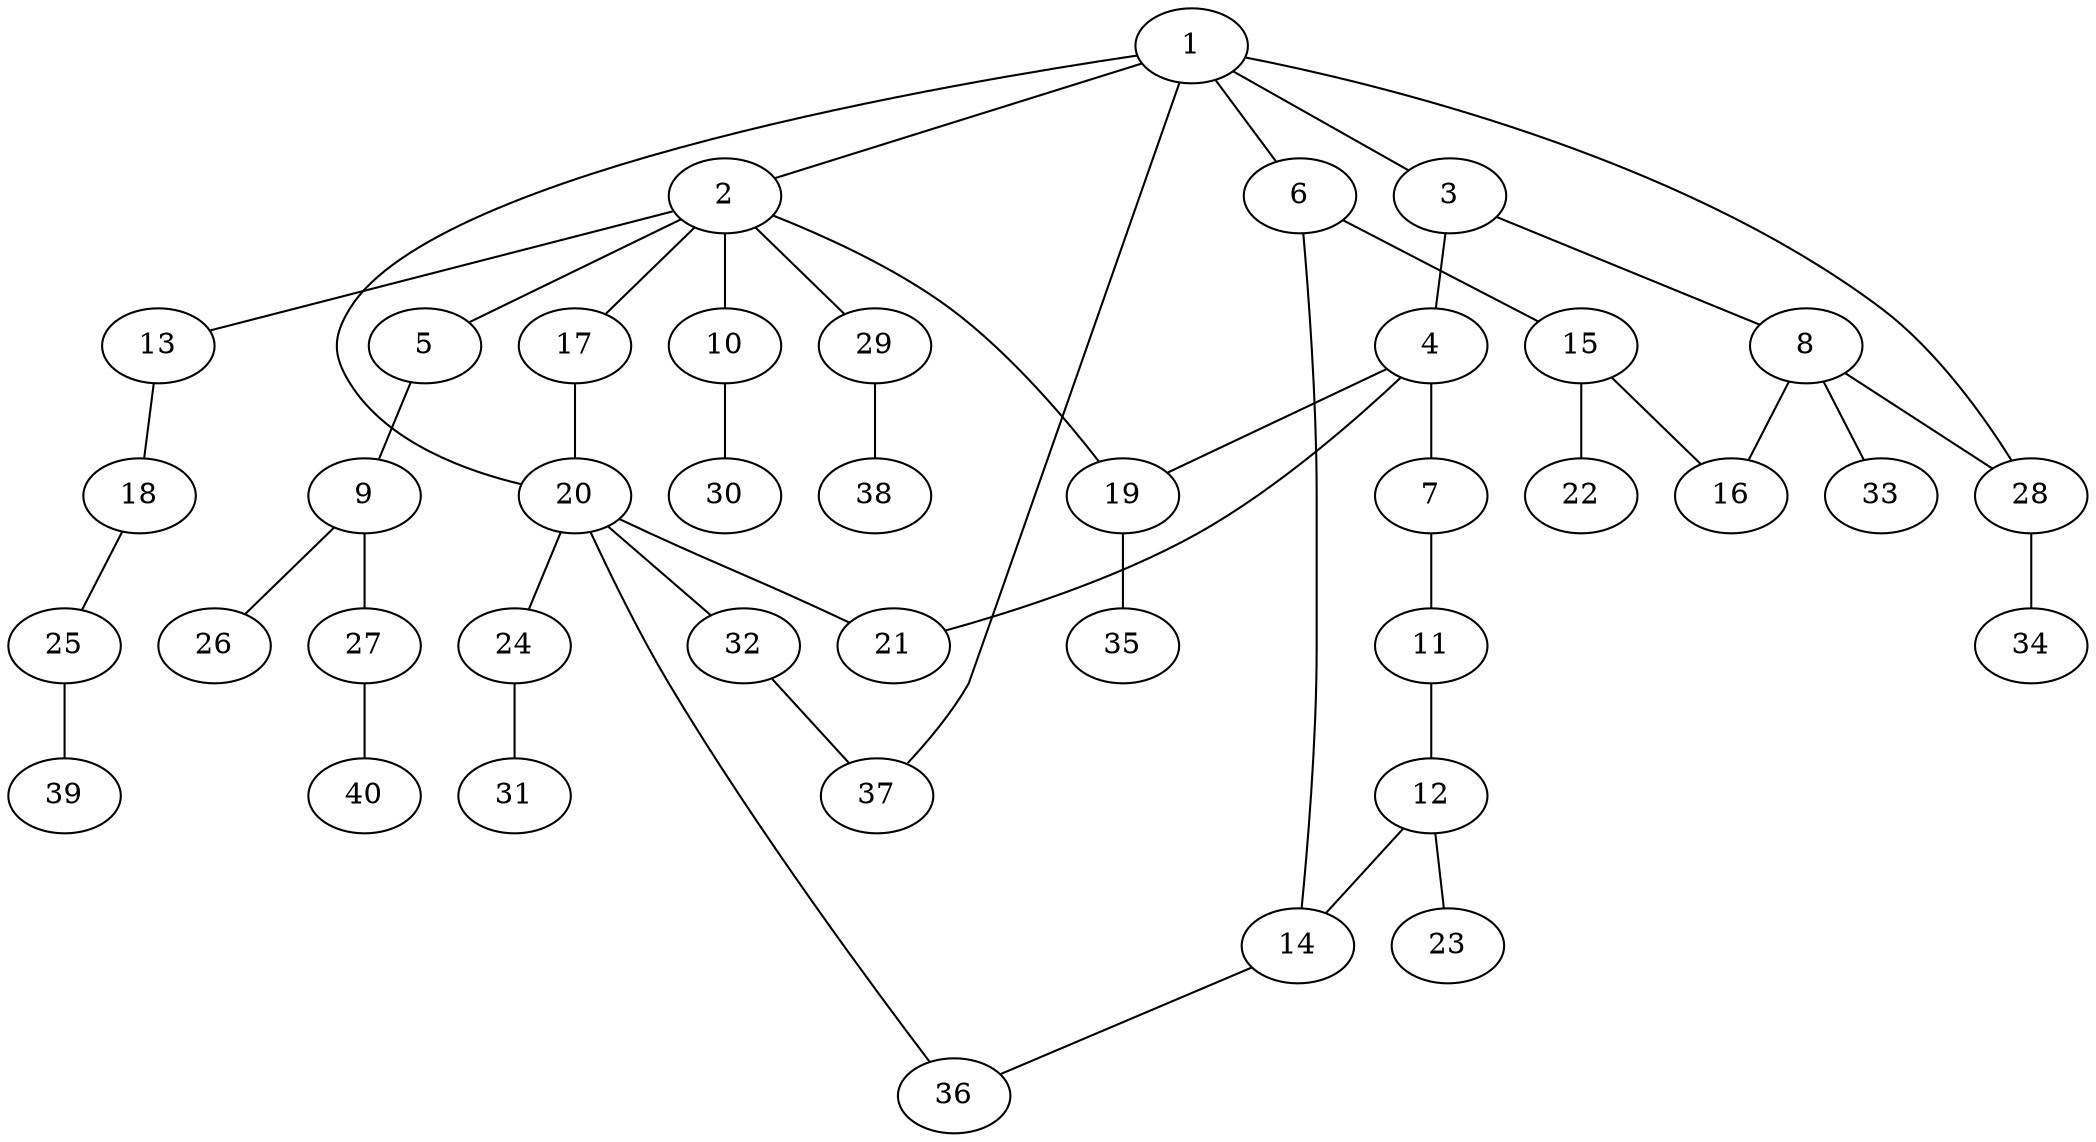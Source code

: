 graph graphname {1--2
1--3
1--6
1--20
1--28
1--37
2--5
2--10
2--13
2--17
2--19
2--29
3--4
3--8
4--7
4--19
4--21
5--9
6--14
6--15
7--11
8--16
8--28
8--33
9--26
9--27
10--30
11--12
12--14
12--23
13--18
14--36
15--16
15--22
17--20
18--25
19--35
20--21
20--24
20--32
20--36
24--31
25--39
27--40
28--34
29--38
32--37
}